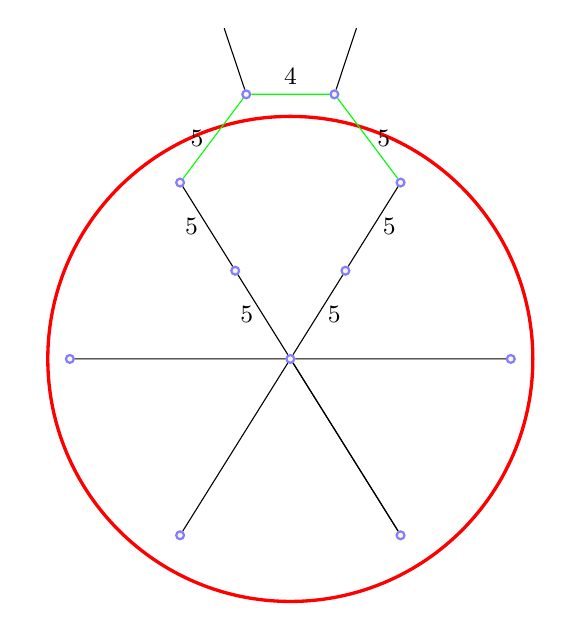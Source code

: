 \tikzstyle{place}=[circle,draw=blue!50,fill=blue!20,thick,inner sep=1pt]
\tikzstyle{selected}=[place, fill=orange!10]
\begin{tikzpicture}[>=stealth, auto, scale=2.8 ]
	\tikzstyle{every node}=[font=\small]
    \draw (5,5) [red, very thick] circle (1.1);
    \node (s1) at (5, 5) [selected] {};
    \node (s2) at (4.5, 4.2) [selected] {};
    \node (s3) at (5.5, 4.2) [selected] {};
    \node (s4) at (6, 5) [selected] {};
    \node (s5) at (5.5, 5.8) [selected] {};
    \node (s6) at (4.5, 5.8) [selected] {};
    \node (s7) at (4, 5) [selected] {};
    \node (sm1) at (4.75, 5.4) [selected] {};
    \node (sm2) at (5.25, 5.4) [selected] {};
    \draw (s1) -- (s2);
    \draw (s1) -- (s3);
    \draw (s1) -- (s3);
    \draw (s1) -- (s4);
    \draw (s1) -- (sm1) node [midway, left, black] {5};
    \draw (s1) -- (sm2) node [midway, right, black] {5};
    \draw (s1) -- (s7);
    \draw (sm1) -- (s6) node [midway, left, black] {5};
    \draw (sm2) -- (s5) node [midway, right, black] {5};
    
    \node (c1) at (4.8, 6.2) [selected] {};
    \node (c2) at (5.2, 6.2) [selected] {};
    \draw [green] (s5) -- (c2) node [midway, right, black] {5};
    \draw [green] (s6) -- (c1) node [midway, left, black] {5};
    \draw [green] (c1) -- (c2) node [midway, black] {4};
    \draw (c1) -- (4.7, 6.5);
    \draw (c2) -- (5.3, 6.5);
\end{tikzpicture}
